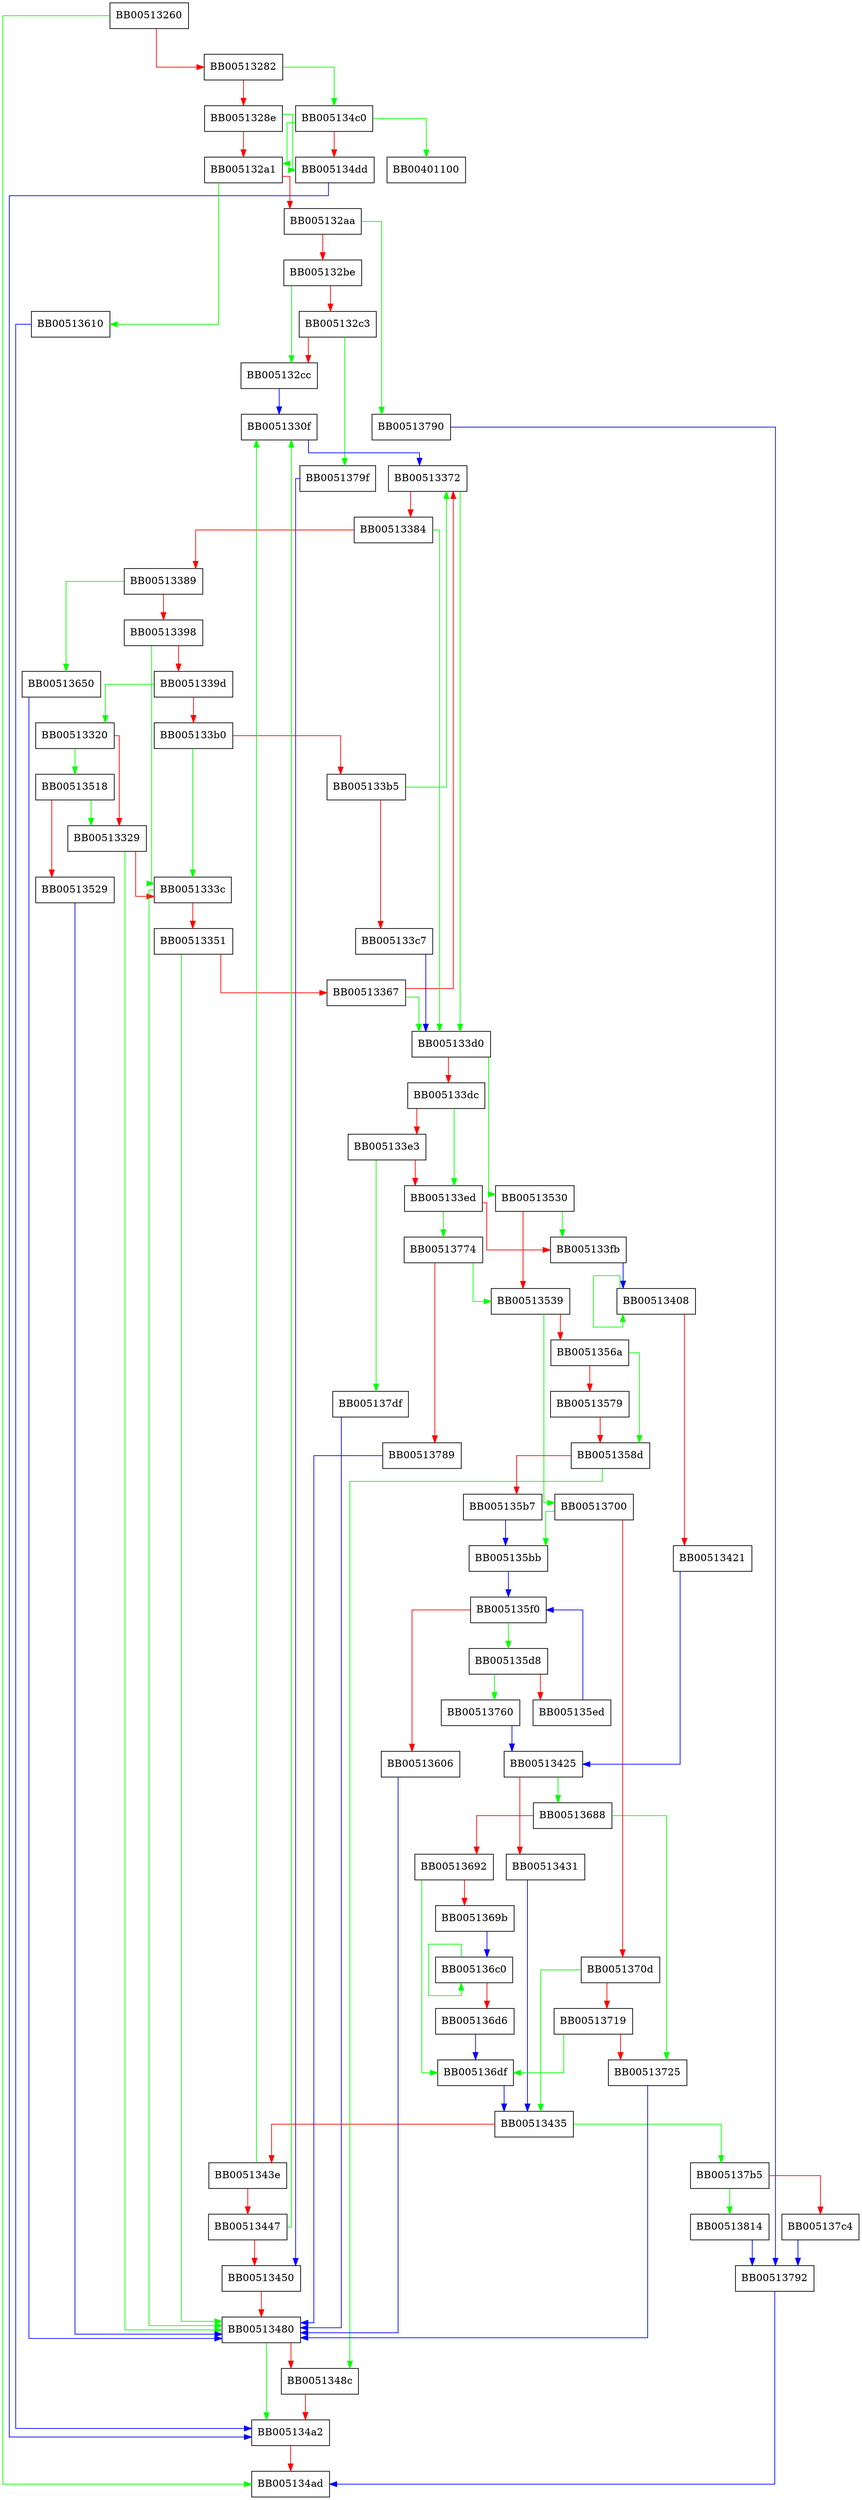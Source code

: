 digraph a2d_ASN1_OBJECT {
  node [shape="box"];
  graph [splines=ortho];
  BB00513260 -> BB005134ad [color="green"];
  BB00513260 -> BB00513282 [color="red"];
  BB00513282 -> BB005134c0 [color="green"];
  BB00513282 -> BB0051328e [color="red"];
  BB0051328e -> BB005134dd [color="green"];
  BB0051328e -> BB005132a1 [color="red"];
  BB005132a1 -> BB00513610 [color="green"];
  BB005132a1 -> BB005132aa [color="red"];
  BB005132aa -> BB00513790 [color="green"];
  BB005132aa -> BB005132be [color="red"];
  BB005132be -> BB005132cc [color="green"];
  BB005132be -> BB005132c3 [color="red"];
  BB005132c3 -> BB0051379f [color="green"];
  BB005132c3 -> BB005132cc [color="red"];
  BB005132cc -> BB0051330f [color="blue"];
  BB0051330f -> BB00513372 [color="blue"];
  BB00513320 -> BB00513518 [color="green"];
  BB00513320 -> BB00513329 [color="red"];
  BB00513329 -> BB00513480 [color="green"];
  BB00513329 -> BB0051333c [color="red"];
  BB0051333c -> BB00513480 [color="green"];
  BB0051333c -> BB00513351 [color="red"];
  BB00513351 -> BB00513480 [color="green"];
  BB00513351 -> BB00513367 [color="red"];
  BB00513367 -> BB005133d0 [color="green"];
  BB00513367 -> BB00513372 [color="red"];
  BB00513372 -> BB005133d0 [color="green"];
  BB00513372 -> BB00513384 [color="red"];
  BB00513384 -> BB005133d0 [color="green"];
  BB00513384 -> BB00513389 [color="red"];
  BB00513389 -> BB00513650 [color="green"];
  BB00513389 -> BB00513398 [color="red"];
  BB00513398 -> BB0051333c [color="green"];
  BB00513398 -> BB0051339d [color="red"];
  BB0051339d -> BB00513320 [color="green"];
  BB0051339d -> BB005133b0 [color="red"];
  BB005133b0 -> BB0051333c [color="green"];
  BB005133b0 -> BB005133b5 [color="red"];
  BB005133b5 -> BB00513372 [color="green"];
  BB005133b5 -> BB005133c7 [color="red"];
  BB005133c7 -> BB005133d0 [color="blue"];
  BB005133d0 -> BB00513530 [color="green"];
  BB005133d0 -> BB005133dc [color="red"];
  BB005133dc -> BB005133ed [color="green"];
  BB005133dc -> BB005133e3 [color="red"];
  BB005133e3 -> BB005137df [color="green"];
  BB005133e3 -> BB005133ed [color="red"];
  BB005133ed -> BB00513774 [color="green"];
  BB005133ed -> BB005133fb [color="red"];
  BB005133fb -> BB00513408 [color="blue"];
  BB00513408 -> BB00513408 [color="green"];
  BB00513408 -> BB00513421 [color="red"];
  BB00513421 -> BB00513425 [color="blue"];
  BB00513425 -> BB00513688 [color="green"];
  BB00513425 -> BB00513431 [color="red"];
  BB00513431 -> BB00513435 [color="blue"];
  BB00513435 -> BB005137b5 [color="green"];
  BB00513435 -> BB0051343e [color="red"];
  BB0051343e -> BB0051330f [color="green"];
  BB0051343e -> BB00513447 [color="red"];
  BB00513447 -> BB0051330f [color="green"];
  BB00513447 -> BB00513450 [color="red"];
  BB00513450 -> BB00513480 [color="red"];
  BB00513480 -> BB005134a2 [color="green"];
  BB00513480 -> BB0051348c [color="red"];
  BB0051348c -> BB005134a2 [color="red"];
  BB005134a2 -> BB005134ad [color="red"];
  BB005134c0 -> BB00401100 [color="green"];
  BB005134c0 -> BB005132a1 [color="green"];
  BB005134c0 -> BB005134dd [color="red"];
  BB005134dd -> BB005134a2 [color="blue"];
  BB00513518 -> BB00513329 [color="green"];
  BB00513518 -> BB00513529 [color="red"];
  BB00513529 -> BB00513480 [color="blue"];
  BB00513530 -> BB005133fb [color="green"];
  BB00513530 -> BB00513539 [color="red"];
  BB00513539 -> BB00513700 [color="green"];
  BB00513539 -> BB0051356a [color="red"];
  BB0051356a -> BB0051358d [color="green"];
  BB0051356a -> BB00513579 [color="red"];
  BB00513579 -> BB0051358d [color="red"];
  BB0051358d -> BB0051348c [color="green"];
  BB0051358d -> BB005135b7 [color="red"];
  BB005135b7 -> BB005135bb [color="blue"];
  BB005135bb -> BB005135f0 [color="blue"];
  BB005135d8 -> BB00513760 [color="green"];
  BB005135d8 -> BB005135ed [color="red"];
  BB005135ed -> BB005135f0 [color="blue"];
  BB005135f0 -> BB005135d8 [color="green"];
  BB005135f0 -> BB00513606 [color="red"];
  BB00513606 -> BB00513480 [color="blue"];
  BB00513610 -> BB005134a2 [color="blue"];
  BB00513650 -> BB00513480 [color="blue"];
  BB00513688 -> BB00513725 [color="green"];
  BB00513688 -> BB00513692 [color="red"];
  BB00513692 -> BB005136df [color="green"];
  BB00513692 -> BB0051369b [color="red"];
  BB0051369b -> BB005136c0 [color="blue"];
  BB005136c0 -> BB005136c0 [color="green"];
  BB005136c0 -> BB005136d6 [color="red"];
  BB005136d6 -> BB005136df [color="blue"];
  BB005136df -> BB00513435 [color="blue"];
  BB00513700 -> BB005135bb [color="green"];
  BB00513700 -> BB0051370d [color="red"];
  BB0051370d -> BB00513435 [color="green"];
  BB0051370d -> BB00513719 [color="red"];
  BB00513719 -> BB005136df [color="green"];
  BB00513719 -> BB00513725 [color="red"];
  BB00513725 -> BB00513480 [color="blue"];
  BB00513760 -> BB00513425 [color="blue"];
  BB00513774 -> BB00513539 [color="green"];
  BB00513774 -> BB00513789 [color="red"];
  BB00513789 -> BB00513480 [color="blue"];
  BB00513790 -> BB00513792 [color="blue"];
  BB00513792 -> BB005134ad [color="blue"];
  BB0051379f -> BB00513450 [color="blue"];
  BB005137b5 -> BB00513814 [color="green"];
  BB005137b5 -> BB005137c4 [color="red"];
  BB005137c4 -> BB00513792 [color="blue"];
  BB005137df -> BB00513480 [color="blue"];
  BB00513814 -> BB00513792 [color="blue"];
}